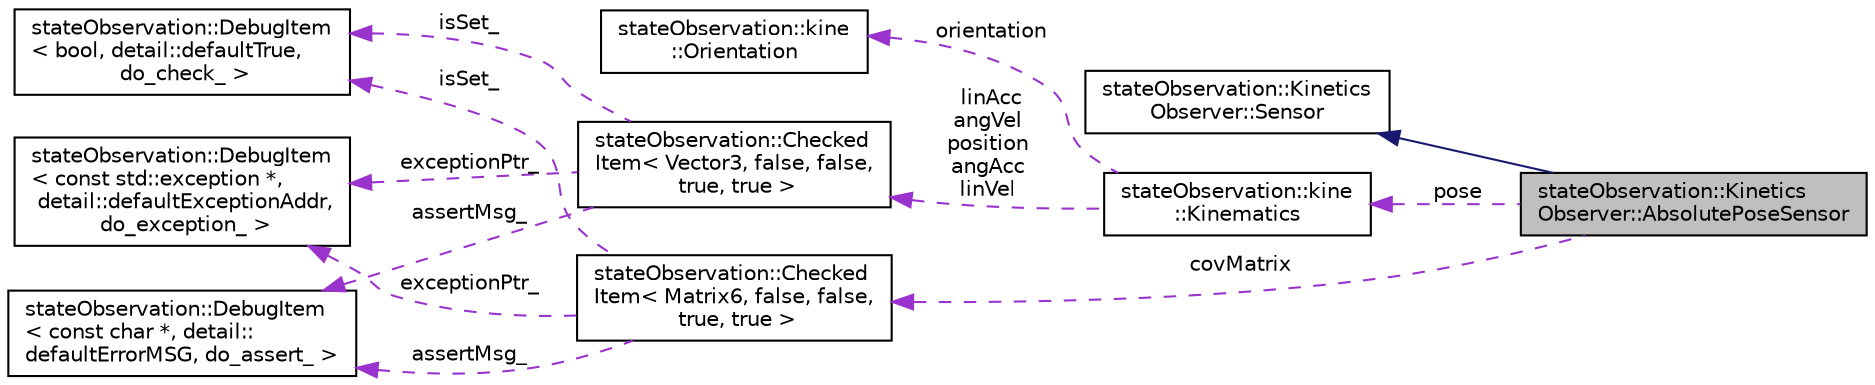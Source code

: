 digraph "stateObservation::KineticsObserver::AbsolutePoseSensor"
{
  edge [fontname="Helvetica",fontsize="10",labelfontname="Helvetica",labelfontsize="10"];
  node [fontname="Helvetica",fontsize="10",shape=record];
  rankdir="LR";
  Node2 [label="stateObservation::Kinetics\lObserver::AbsolutePoseSensor",height=0.2,width=0.4,color="black", fillcolor="grey75", style="filled", fontcolor="black"];
  Node3 -> Node2 [dir="back",color="midnightblue",fontsize="10",style="solid",fontname="Helvetica"];
  Node3 [label="stateObservation::Kinetics\lObserver::Sensor",height=0.2,width=0.4,color="black", fillcolor="white", style="filled",URL="$structstateObservation_1_1KineticsObserver_1_1Sensor.html"];
  Node4 -> Node2 [dir="back",color="darkorchid3",fontsize="10",style="dashed",label=" covMatrix" ,fontname="Helvetica"];
  Node4 [label="stateObservation::Checked\lItem\< Matrix6, false, false,\l true, true \>",height=0.2,width=0.4,color="black", fillcolor="white", style="filled",URL="$classstateObservation_1_1CheckedItem.html"];
  Node5 -> Node4 [dir="back",color="darkorchid3",fontsize="10",style="dashed",label=" exceptionPtr_" ,fontname="Helvetica"];
  Node5 [label="stateObservation::DebugItem\l\< const std::exception *,\l detail::defaultExceptionAddr,\l do_exception_ \>",height=0.2,width=0.4,color="black", fillcolor="white", style="filled",URL="$classstateObservation_1_1DebugItem.html"];
  Node6 -> Node4 [dir="back",color="darkorchid3",fontsize="10",style="dashed",label=" isSet_" ,fontname="Helvetica"];
  Node6 [label="stateObservation::DebugItem\l\< bool, detail::defaultTrue,\l do_check_ \>",height=0.2,width=0.4,color="black", fillcolor="white", style="filled",URL="$classstateObservation_1_1DebugItem.html"];
  Node7 -> Node4 [dir="back",color="darkorchid3",fontsize="10",style="dashed",label=" assertMsg_" ,fontname="Helvetica"];
  Node7 [label="stateObservation::DebugItem\l\< const char *, detail::\ldefaultErrorMSG, do_assert_ \>",height=0.2,width=0.4,color="black", fillcolor="white", style="filled",URL="$classstateObservation_1_1DebugItem.html"];
  Node8 -> Node2 [dir="back",color="darkorchid3",fontsize="10",style="dashed",label=" pose" ,fontname="Helvetica"];
  Node8 [label="stateObservation::kine\l::Kinematics",height=0.2,width=0.4,color="black", fillcolor="white", style="filled",URL="$structstateObservation_1_1kine_1_1Kinematics.html"];
  Node9 -> Node8 [dir="back",color="darkorchid3",fontsize="10",style="dashed",label=" linAcc\nangVel\nposition\nangAcc\nlinVel" ,fontname="Helvetica"];
  Node9 [label="stateObservation::Checked\lItem\< Vector3, false, false,\l true, true \>",height=0.2,width=0.4,color="black", fillcolor="white", style="filled",URL="$classstateObservation_1_1CheckedItem.html"];
  Node5 -> Node9 [dir="back",color="darkorchid3",fontsize="10",style="dashed",label=" exceptionPtr_" ,fontname="Helvetica"];
  Node6 -> Node9 [dir="back",color="darkorchid3",fontsize="10",style="dashed",label=" isSet_" ,fontname="Helvetica"];
  Node7 -> Node9 [dir="back",color="darkorchid3",fontsize="10",style="dashed",label=" assertMsg_" ,fontname="Helvetica"];
  Node10 -> Node8 [dir="back",color="darkorchid3",fontsize="10",style="dashed",label=" orientation" ,fontname="Helvetica"];
  Node10 [label="stateObservation::kine\l::Orientation",height=0.2,width=0.4,color="black", fillcolor="white", style="filled",URL="$classstateObservation_1_1kine_1_1Orientation.html"];
}
